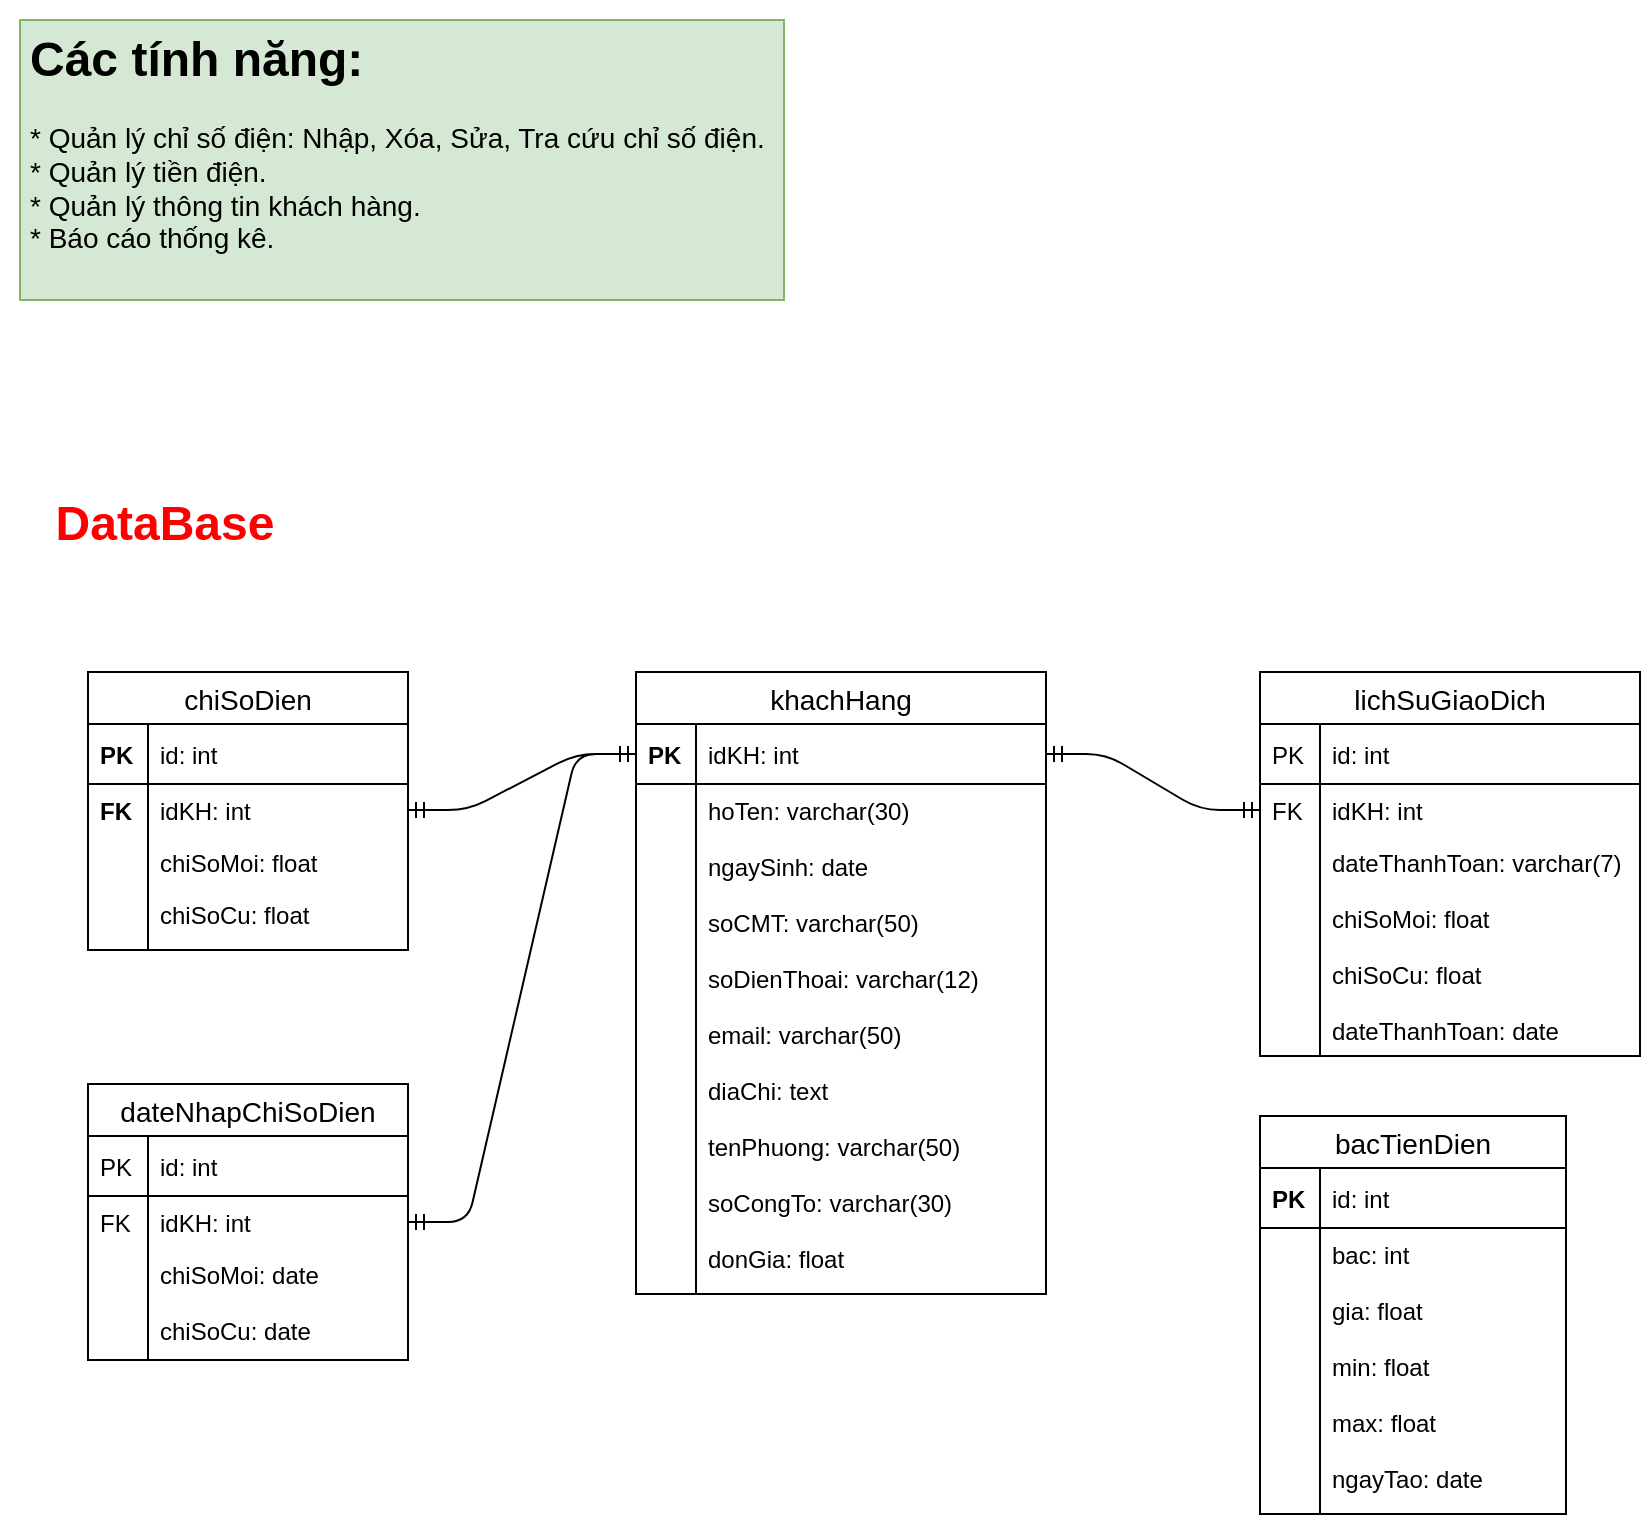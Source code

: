 <mxfile version="13.0.3" type="device"><diagram id="yyeHfiWQFfA2xjWMKGU6" name="Trang-1"><mxGraphModel dx="1086" dy="724" grid="0" gridSize="10" guides="1" tooltips="1" connect="1" arrows="1" fold="1" page="1" pageScale="1" pageWidth="850" pageHeight="1100" math="0" shadow="0"><root><mxCell id="0"/><mxCell id="1" parent="0"/><mxCell id="1W3xCpr_0UFLRubOjn0e-2" value="&lt;h1&gt;Các tính năng:&lt;/h1&gt;&lt;div style=&quot;font-size: 14px&quot;&gt;&lt;font style=&quot;font-size: 14px&quot;&gt;* Quản lý chỉ số điện: Nhập, Xóa, Sửa, Tra cứu chỉ số điện.&lt;/font&gt;&lt;/div&gt;&lt;div style=&quot;font-size: 14px&quot;&gt;&lt;font style=&quot;font-size: 14px&quot;&gt;* Quản lý tiền điện.&lt;/font&gt;&lt;/div&gt;&lt;div style=&quot;font-size: 14px&quot;&gt;&lt;font style=&quot;font-size: 14px&quot;&gt;* Quản lý thông tin khách hàng.&lt;/font&gt;&lt;/div&gt;&lt;div style=&quot;font-size: 14px&quot;&gt;&lt;font style=&quot;font-size: 14px&quot;&gt;* Báo cáo thống kê.&lt;/font&gt;&lt;/div&gt;" style="text;html=1;strokeColor=#82b366;fillColor=#d5e8d4;spacing=5;spacingTop=-20;whiteSpace=wrap;overflow=hidden;rounded=0;" parent="1" vertex="1"><mxGeometry x="10" y="10" width="382" height="140" as="geometry"/></mxCell><mxCell id="_p91y9svg3lFnLjwk5Dj-35" value="" style="edgeStyle=entityRelationEdgeStyle;fontSize=12;html=1;endArrow=ERmandOne;startArrow=ERmandOne;entryX=0;entryY=0.5;entryDx=0;entryDy=0;exitX=1;exitY=0.5;exitDx=0;exitDy=0;" parent="1" source="_p91y9svg3lFnLjwk5Dj-5" target="_p91y9svg3lFnLjwk5Dj-14" edge="1"><mxGeometry width="100" height="100" relative="1" as="geometry"><mxPoint x="170" y="300" as="sourcePoint"/><mxPoint x="270" y="200" as="targetPoint"/></mxGeometry></mxCell><mxCell id="_p91y9svg3lFnLjwk5Dj-37" value="DataBase" style="text;strokeColor=none;fillColor=none;html=1;fontSize=24;fontStyle=1;verticalAlign=middle;align=center;fontColor=#FF0000;" parent="1" vertex="1"><mxGeometry y="242" width="163" height="40" as="geometry"/></mxCell><mxCell id="_p91y9svg3lFnLjwk5Dj-2" value="chiSoDien" style="swimlane;fontStyle=0;childLayout=stackLayout;horizontal=1;startSize=26;horizontalStack=0;resizeParent=1;resizeParentMax=0;resizeLast=0;collapsible=1;marginBottom=0;align=center;fontSize=14;" parent="1" vertex="1"><mxGeometry x="44" y="336" width="160" height="139" as="geometry"/></mxCell><mxCell id="_p91y9svg3lFnLjwk5Dj-3" value="id: int" style="shape=partialRectangle;top=0;left=0;right=0;bottom=1;align=left;verticalAlign=middle;fillColor=none;spacingLeft=34;spacingRight=4;overflow=hidden;rotatable=0;points=[[0,0.5],[1,0.5]];portConstraint=eastwest;dropTarget=0;fontStyle=0;fontSize=12;" parent="_p91y9svg3lFnLjwk5Dj-2" vertex="1"><mxGeometry y="26" width="160" height="30" as="geometry"/></mxCell><mxCell id="_p91y9svg3lFnLjwk5Dj-4" value="PK" style="shape=partialRectangle;top=0;left=0;bottom=0;fillColor=none;align=left;verticalAlign=middle;spacingLeft=4;spacingRight=4;overflow=hidden;rotatable=0;points=[];portConstraint=eastwest;part=1;fontSize=12;fontStyle=1" parent="_p91y9svg3lFnLjwk5Dj-3" vertex="1" connectable="0"><mxGeometry width="30" height="30" as="geometry"/></mxCell><mxCell id="_p91y9svg3lFnLjwk5Dj-5" value="idKH: int" style="shape=partialRectangle;top=0;left=0;right=0;bottom=0;align=left;verticalAlign=top;fillColor=none;spacingLeft=34;spacingRight=4;overflow=hidden;rotatable=0;points=[[0,0.5],[1,0.5]];portConstraint=eastwest;dropTarget=0;fontSize=12;" parent="_p91y9svg3lFnLjwk5Dj-2" vertex="1"><mxGeometry y="56" width="160" height="26" as="geometry"/></mxCell><mxCell id="_p91y9svg3lFnLjwk5Dj-6" value="FK" style="shape=partialRectangle;top=0;left=0;bottom=0;fillColor=none;align=left;verticalAlign=top;spacingLeft=4;spacingRight=4;overflow=hidden;rotatable=0;points=[];portConstraint=eastwest;part=1;fontSize=12;fontStyle=1" parent="_p91y9svg3lFnLjwk5Dj-5" vertex="1" connectable="0"><mxGeometry width="30" height="26" as="geometry"/></mxCell><mxCell id="_p91y9svg3lFnLjwk5Dj-7" value="chiSoMoi: float" style="shape=partialRectangle;top=0;left=0;right=0;bottom=0;align=left;verticalAlign=top;fillColor=none;spacingLeft=34;spacingRight=4;overflow=hidden;rotatable=0;points=[[0,0.5],[1,0.5]];portConstraint=eastwest;dropTarget=0;fontSize=12;" parent="_p91y9svg3lFnLjwk5Dj-2" vertex="1"><mxGeometry y="82" width="160" height="26" as="geometry"/></mxCell><mxCell id="_p91y9svg3lFnLjwk5Dj-8" value="" style="shape=partialRectangle;top=0;left=0;bottom=0;fillColor=none;align=left;verticalAlign=top;spacingLeft=4;spacingRight=4;overflow=hidden;rotatable=0;points=[];portConstraint=eastwest;part=1;fontSize=12;" parent="_p91y9svg3lFnLjwk5Dj-7" vertex="1" connectable="0"><mxGeometry width="30" height="26" as="geometry"/></mxCell><mxCell id="_p91y9svg3lFnLjwk5Dj-9" value="chiSoCu: float&#10;&#10;" style="shape=partialRectangle;top=0;left=0;right=0;bottom=0;align=left;verticalAlign=top;fillColor=none;spacingLeft=34;spacingRight=4;overflow=hidden;rotatable=0;points=[[0,0.5],[1,0.5]];portConstraint=eastwest;dropTarget=0;fontSize=12;" parent="_p91y9svg3lFnLjwk5Dj-2" vertex="1"><mxGeometry y="108" width="160" height="31" as="geometry"/></mxCell><mxCell id="_p91y9svg3lFnLjwk5Dj-10" value="" style="shape=partialRectangle;top=0;left=0;bottom=0;fillColor=none;align=left;verticalAlign=top;spacingLeft=4;spacingRight=4;overflow=hidden;rotatable=0;points=[];portConstraint=eastwest;part=1;fontSize=12;" parent="_p91y9svg3lFnLjwk5Dj-9" vertex="1" connectable="0"><mxGeometry width="30" height="31.0" as="geometry"/></mxCell><mxCell id="_p91y9svg3lFnLjwk5Dj-13" value="khachHang" style="swimlane;fontStyle=0;childLayout=stackLayout;horizontal=1;startSize=26;horizontalStack=0;resizeParent=1;resizeParentMax=0;resizeLast=0;collapsible=1;marginBottom=0;align=center;fontSize=14;" parent="1" vertex="1"><mxGeometry x="318" y="336" width="205" height="311" as="geometry"/></mxCell><mxCell id="_p91y9svg3lFnLjwk5Dj-14" value="idKH: int" style="shape=partialRectangle;top=0;left=0;right=0;bottom=1;align=left;verticalAlign=middle;fillColor=none;spacingLeft=34;spacingRight=4;overflow=hidden;rotatable=0;points=[[0,0.5],[1,0.5]];portConstraint=eastwest;dropTarget=0;fontStyle=0;fontSize=12;" parent="_p91y9svg3lFnLjwk5Dj-13" vertex="1"><mxGeometry y="26" width="205" height="30" as="geometry"/></mxCell><mxCell id="_p91y9svg3lFnLjwk5Dj-15" value="PK" style="shape=partialRectangle;top=0;left=0;bottom=0;fillColor=none;align=left;verticalAlign=middle;spacingLeft=4;spacingRight=4;overflow=hidden;rotatable=0;points=[];portConstraint=eastwest;part=1;fontSize=12;fontStyle=1" parent="_p91y9svg3lFnLjwk5Dj-14" vertex="1" connectable="0"><mxGeometry width="30" height="30" as="geometry"/></mxCell><mxCell id="_p91y9svg3lFnLjwk5Dj-16" value="hoTen: varchar(30)&#10;&#10;ngaySinh: date&#10;&#10;soCMT: varchar(50)&#10;&#10;soDienThoai: varchar(12)&#10;&#10;email: varchar(50)&#10;&#10;diaChi: text&#10;&#10;tenPhuong: varchar(50)&#10;&#10;soCongTo: varchar(30)&#10;&#10;donGia: float&#10;" style="shape=partialRectangle;top=0;left=0;right=0;bottom=0;align=left;verticalAlign=top;fillColor=none;spacingLeft=34;spacingRight=4;overflow=hidden;rotatable=0;points=[[0,0.5],[1,0.5]];portConstraint=eastwest;dropTarget=0;fontSize=12;" parent="_p91y9svg3lFnLjwk5Dj-13" vertex="1"><mxGeometry y="56" width="205" height="255" as="geometry"/></mxCell><mxCell id="_p91y9svg3lFnLjwk5Dj-17" value="" style="shape=partialRectangle;top=0;left=0;bottom=0;fillColor=none;align=left;verticalAlign=top;spacingLeft=4;spacingRight=4;overflow=hidden;rotatable=0;points=[];portConstraint=eastwest;part=1;fontSize=12;" parent="_p91y9svg3lFnLjwk5Dj-16" vertex="1" connectable="0"><mxGeometry width="30.001" height="255" as="geometry"/></mxCell><mxCell id="9lXq_g318Wd-dr8wchCe-1" value="dateNhapChiSoDien" style="swimlane;fontStyle=0;childLayout=stackLayout;horizontal=1;startSize=26;horizontalStack=0;resizeParent=1;resizeParentMax=0;resizeLast=0;collapsible=1;marginBottom=0;align=center;fontSize=14;" parent="1" vertex="1"><mxGeometry x="44" y="542" width="160" height="138" as="geometry"/></mxCell><mxCell id="9lXq_g318Wd-dr8wchCe-2" value="id: int" style="shape=partialRectangle;top=0;left=0;right=0;bottom=1;align=left;verticalAlign=middle;fillColor=none;spacingLeft=34;spacingRight=4;overflow=hidden;rotatable=0;points=[[0,0.5],[1,0.5]];portConstraint=eastwest;dropTarget=0;fontStyle=0;fontSize=12;" parent="9lXq_g318Wd-dr8wchCe-1" vertex="1"><mxGeometry y="26" width="160" height="30" as="geometry"/></mxCell><mxCell id="9lXq_g318Wd-dr8wchCe-3" value="PK" style="shape=partialRectangle;top=0;left=0;bottom=0;fillColor=none;align=left;verticalAlign=middle;spacingLeft=4;spacingRight=4;overflow=hidden;rotatable=0;points=[];portConstraint=eastwest;part=1;fontSize=12;" parent="9lXq_g318Wd-dr8wchCe-2" vertex="1" connectable="0"><mxGeometry width="30" height="30" as="geometry"/></mxCell><mxCell id="9lXq_g318Wd-dr8wchCe-4" value="idKH: int" style="shape=partialRectangle;top=0;left=0;right=0;bottom=0;align=left;verticalAlign=top;fillColor=none;spacingLeft=34;spacingRight=4;overflow=hidden;rotatable=0;points=[[0,0.5],[1,0.5]];portConstraint=eastwest;dropTarget=0;fontSize=12;" parent="9lXq_g318Wd-dr8wchCe-1" vertex="1"><mxGeometry y="56" width="160" height="26" as="geometry"/></mxCell><mxCell id="9lXq_g318Wd-dr8wchCe-5" value="FK" style="shape=partialRectangle;top=0;left=0;bottom=0;fillColor=none;align=left;verticalAlign=top;spacingLeft=4;spacingRight=4;overflow=hidden;rotatable=0;points=[];portConstraint=eastwest;part=1;fontSize=12;" parent="9lXq_g318Wd-dr8wchCe-4" vertex="1" connectable="0"><mxGeometry width="30" height="26" as="geometry"/></mxCell><mxCell id="9lXq_g318Wd-dr8wchCe-6" value="chiSoMoi: date&#10;&#10;chiSoCu: date" style="shape=partialRectangle;top=0;left=0;right=0;bottom=0;align=left;verticalAlign=top;fillColor=none;spacingLeft=34;spacingRight=4;overflow=hidden;rotatable=0;points=[[0,0.5],[1,0.5]];portConstraint=eastwest;dropTarget=0;fontSize=12;" parent="9lXq_g318Wd-dr8wchCe-1" vertex="1"><mxGeometry y="82" width="160" height="56" as="geometry"/></mxCell><mxCell id="9lXq_g318Wd-dr8wchCe-7" value="" style="shape=partialRectangle;top=0;left=0;bottom=0;fillColor=none;align=left;verticalAlign=top;spacingLeft=4;spacingRight=4;overflow=hidden;rotatable=0;points=[];portConstraint=eastwest;part=1;fontSize=12;" parent="9lXq_g318Wd-dr8wchCe-6" vertex="1" connectable="0"><mxGeometry width="30" height="56.0" as="geometry"/></mxCell><mxCell id="9lXq_g318Wd-dr8wchCe-12" value="" style="edgeStyle=entityRelationEdgeStyle;fontSize=12;html=1;endArrow=ERmandOne;startArrow=ERmandOne;entryX=0;entryY=0.5;entryDx=0;entryDy=0;exitX=1;exitY=0.5;exitDx=0;exitDy=0;" parent="1" source="9lXq_g318Wd-dr8wchCe-4" target="_p91y9svg3lFnLjwk5Dj-14" edge="1"><mxGeometry width="100" height="100" relative="1" as="geometry"><mxPoint x="214" y="415" as="sourcePoint"/><mxPoint x="329.435" y="360.893" as="targetPoint"/></mxGeometry></mxCell><mxCell id="4Zz0_0aiMpdTGNJwsOnU-3" value="" style="edgeStyle=entityRelationEdgeStyle;fontSize=12;html=1;endArrow=ERmandOne;startArrow=ERmandOne;exitX=1;exitY=0.5;exitDx=0;exitDy=0;entryX=0;entryY=0.5;entryDx=0;entryDy=0;" parent="1" source="_p91y9svg3lFnLjwk5Dj-14" target="9lXq_g318Wd-dr8wchCe-16" edge="1"><mxGeometry width="100" height="100" relative="1" as="geometry"><mxPoint x="546" y="436" as="sourcePoint"/><mxPoint x="646" y="336" as="targetPoint"/></mxGeometry></mxCell><mxCell id="9lXq_g318Wd-dr8wchCe-13" value="lichSuGiaoDich" style="swimlane;fontStyle=0;childLayout=stackLayout;horizontal=1;startSize=26;horizontalStack=0;resizeParent=1;resizeParentMax=0;resizeLast=0;collapsible=1;marginBottom=0;align=center;fontSize=14;" parent="1" vertex="1"><mxGeometry x="630" y="336" width="190" height="192" as="geometry"/></mxCell><mxCell id="9lXq_g318Wd-dr8wchCe-14" value="id: int" style="shape=partialRectangle;top=0;left=0;right=0;bottom=1;align=left;verticalAlign=middle;fillColor=none;spacingLeft=34;spacingRight=4;overflow=hidden;rotatable=0;points=[[0,0.5],[1,0.5]];portConstraint=eastwest;dropTarget=0;fontStyle=0;fontSize=12;" parent="9lXq_g318Wd-dr8wchCe-13" vertex="1"><mxGeometry y="26" width="190" height="30" as="geometry"/></mxCell><mxCell id="9lXq_g318Wd-dr8wchCe-15" value="PK" style="shape=partialRectangle;top=0;left=0;bottom=0;fillColor=none;align=left;verticalAlign=middle;spacingLeft=4;spacingRight=4;overflow=hidden;rotatable=0;points=[];portConstraint=eastwest;part=1;fontSize=12;" parent="9lXq_g318Wd-dr8wchCe-14" vertex="1" connectable="0"><mxGeometry width="30" height="30" as="geometry"/></mxCell><mxCell id="9lXq_g318Wd-dr8wchCe-16" value="idKH: int" style="shape=partialRectangle;top=0;left=0;right=0;bottom=0;align=left;verticalAlign=top;fillColor=none;spacingLeft=34;spacingRight=4;overflow=hidden;rotatable=0;points=[[0,0.5],[1,0.5]];portConstraint=eastwest;dropTarget=0;fontSize=12;" parent="9lXq_g318Wd-dr8wchCe-13" vertex="1"><mxGeometry y="56" width="190" height="26" as="geometry"/></mxCell><mxCell id="9lXq_g318Wd-dr8wchCe-17" value="FK" style="shape=partialRectangle;top=0;left=0;bottom=0;fillColor=none;align=left;verticalAlign=top;spacingLeft=4;spacingRight=4;overflow=hidden;rotatable=0;points=[];portConstraint=eastwest;part=1;fontSize=12;" parent="9lXq_g318Wd-dr8wchCe-16" vertex="1" connectable="0"><mxGeometry width="30" height="26" as="geometry"/></mxCell><mxCell id="9lXq_g318Wd-dr8wchCe-18" value="dateThanhToan: varchar(7)&#10;&#10;chiSoMoi: float&#10;&#10;chiSoCu: float&#10;&#10;dateThanhToan: date" style="shape=partialRectangle;top=0;left=0;right=0;bottom=0;align=left;verticalAlign=top;fillColor=none;spacingLeft=34;spacingRight=4;overflow=hidden;rotatable=0;points=[[0,0.5],[1,0.5]];portConstraint=eastwest;dropTarget=0;fontSize=12;" parent="9lXq_g318Wd-dr8wchCe-13" vertex="1"><mxGeometry y="82" width="190" height="110" as="geometry"/></mxCell><mxCell id="9lXq_g318Wd-dr8wchCe-19" value="" style="shape=partialRectangle;top=0;left=0;bottom=0;fillColor=none;align=left;verticalAlign=top;spacingLeft=4;spacingRight=4;overflow=hidden;rotatable=0;points=[];portConstraint=eastwest;part=1;fontSize=12;" parent="9lXq_g318Wd-dr8wchCe-18" vertex="1" connectable="0"><mxGeometry width="30" height="110.0" as="geometry"/></mxCell><mxCell id="_p91y9svg3lFnLjwk5Dj-24" value="bacTienDien" style="swimlane;fontStyle=0;childLayout=stackLayout;horizontal=1;startSize=26;horizontalStack=0;resizeParent=1;resizeParentMax=0;resizeLast=0;collapsible=1;marginBottom=0;align=center;fontSize=14;" parent="1" vertex="1"><mxGeometry x="630" y="558" width="153" height="199" as="geometry"/></mxCell><mxCell id="_p91y9svg3lFnLjwk5Dj-25" value="id: int" style="shape=partialRectangle;top=0;left=0;right=0;bottom=1;align=left;verticalAlign=middle;fillColor=none;spacingLeft=34;spacingRight=4;overflow=hidden;rotatable=0;points=[[0,0.5],[1,0.5]];portConstraint=eastwest;dropTarget=0;fontStyle=0;fontSize=12;" parent="_p91y9svg3lFnLjwk5Dj-24" vertex="1"><mxGeometry y="26" width="153" height="30" as="geometry"/></mxCell><mxCell id="_p91y9svg3lFnLjwk5Dj-26" value="PK" style="shape=partialRectangle;top=0;left=0;bottom=0;fillColor=none;align=left;verticalAlign=middle;spacingLeft=4;spacingRight=4;overflow=hidden;rotatable=0;points=[];portConstraint=eastwest;part=1;fontSize=12;fontStyle=1" parent="_p91y9svg3lFnLjwk5Dj-25" vertex="1" connectable="0"><mxGeometry width="30" height="30" as="geometry"/></mxCell><mxCell id="_p91y9svg3lFnLjwk5Dj-27" value="bac: int&#10;&#10;gia: float&#10;&#10;min: float&#10;&#10;max: float&#10;&#10;ngayTao: date" style="shape=partialRectangle;top=0;left=0;right=0;bottom=0;align=left;verticalAlign=top;fillColor=none;spacingLeft=34;spacingRight=4;overflow=hidden;rotatable=0;points=[[0,0.5],[1,0.5]];portConstraint=eastwest;dropTarget=0;fontSize=12;" parent="_p91y9svg3lFnLjwk5Dj-24" vertex="1"><mxGeometry y="56" width="153" height="143" as="geometry"/></mxCell><mxCell id="_p91y9svg3lFnLjwk5Dj-28" value="" style="shape=partialRectangle;top=0;left=0;bottom=0;fillColor=none;align=left;verticalAlign=top;spacingLeft=4;spacingRight=4;overflow=hidden;rotatable=0;points=[];portConstraint=eastwest;part=1;fontSize=12;" parent="_p91y9svg3lFnLjwk5Dj-27" vertex="1" connectable="0"><mxGeometry width="30" height="143" as="geometry"/></mxCell></root></mxGraphModel></diagram></mxfile>